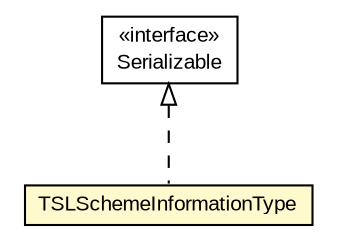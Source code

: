 #!/usr/local/bin/dot
#
# Class diagram 
# Generated by UMLGraph version R5_6-24-gf6e263 (http://www.umlgraph.org/)
#

digraph G {
	edge [fontname="arial",fontsize=10,labelfontname="arial",labelfontsize=10];
	node [fontname="arial",fontsize=10,shape=plaintext];
	nodesep=0.25;
	ranksep=0.5;
	// eu.europa.esig.jaxb.tsl.TSLSchemeInformationType
	c697599 [label=<<table title="eu.europa.esig.jaxb.tsl.TSLSchemeInformationType" border="0" cellborder="1" cellspacing="0" cellpadding="2" port="p" bgcolor="lemonChiffon" href="./TSLSchemeInformationType.html">
		<tr><td><table border="0" cellspacing="0" cellpadding="1">
<tr><td align="center" balign="center"> TSLSchemeInformationType </td></tr>
		</table></td></tr>
		</table>>, URL="./TSLSchemeInformationType.html", fontname="arial", fontcolor="black", fontsize=10.0];
	//eu.europa.esig.jaxb.tsl.TSLSchemeInformationType implements java.io.Serializable
	c697883:p -> c697599:p [dir=back,arrowtail=empty,style=dashed];
	// java.io.Serializable
	c697883 [label=<<table title="java.io.Serializable" border="0" cellborder="1" cellspacing="0" cellpadding="2" port="p" href="http://java.sun.com/j2se/1.4.2/docs/api/java/io/Serializable.html">
		<tr><td><table border="0" cellspacing="0" cellpadding="1">
<tr><td align="center" balign="center"> &#171;interface&#187; </td></tr>
<tr><td align="center" balign="center"> Serializable </td></tr>
		</table></td></tr>
		</table>>, URL="http://java.sun.com/j2se/1.4.2/docs/api/java/io/Serializable.html", fontname="arial", fontcolor="black", fontsize=10.0];
}

